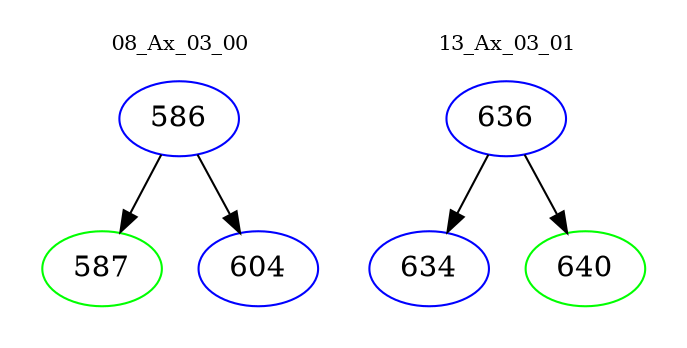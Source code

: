 digraph{
subgraph cluster_0 {
color = white
label = "08_Ax_03_00";
fontsize=10;
T0_586 [label="586", color="blue"]
T0_586 -> T0_587 [color="black"]
T0_587 [label="587", color="green"]
T0_586 -> T0_604 [color="black"]
T0_604 [label="604", color="blue"]
}
subgraph cluster_1 {
color = white
label = "13_Ax_03_01";
fontsize=10;
T1_636 [label="636", color="blue"]
T1_636 -> T1_634 [color="black"]
T1_634 [label="634", color="blue"]
T1_636 -> T1_640 [color="black"]
T1_640 [label="640", color="green"]
}
}
